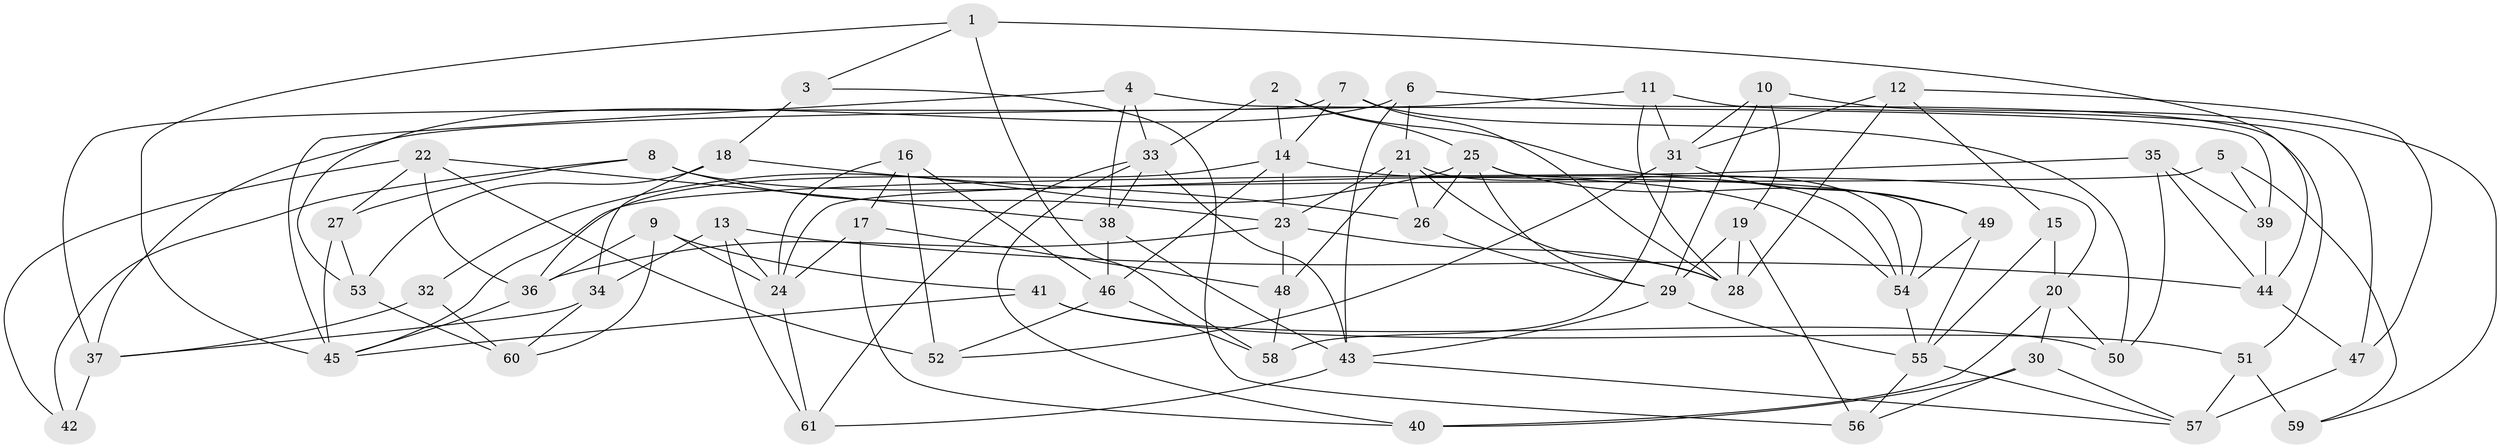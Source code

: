 // original degree distribution, {4: 1.0}
// Generated by graph-tools (version 1.1) at 2025/38/03/04/25 23:38:07]
// undirected, 61 vertices, 136 edges
graph export_dot {
  node [color=gray90,style=filled];
  1;
  2;
  3;
  4;
  5;
  6;
  7;
  8;
  9;
  10;
  11;
  12;
  13;
  14;
  15;
  16;
  17;
  18;
  19;
  20;
  21;
  22;
  23;
  24;
  25;
  26;
  27;
  28;
  29;
  30;
  31;
  32;
  33;
  34;
  35;
  36;
  37;
  38;
  39;
  40;
  41;
  42;
  43;
  44;
  45;
  46;
  47;
  48;
  49;
  50;
  51;
  52;
  53;
  54;
  55;
  56;
  57;
  58;
  59;
  60;
  61;
  1 -- 3 [weight=1.0];
  1 -- 44 [weight=1.0];
  1 -- 45 [weight=1.0];
  1 -- 58 [weight=1.0];
  2 -- 14 [weight=1.0];
  2 -- 20 [weight=1.0];
  2 -- 25 [weight=1.0];
  2 -- 33 [weight=1.0];
  3 -- 18 [weight=2.0];
  3 -- 56 [weight=1.0];
  4 -- 33 [weight=1.0];
  4 -- 38 [weight=1.0];
  4 -- 39 [weight=1.0];
  4 -- 45 [weight=1.0];
  5 -- 24 [weight=1.0];
  5 -- 39 [weight=2.0];
  5 -- 59 [weight=1.0];
  6 -- 21 [weight=1.0];
  6 -- 43 [weight=1.0];
  6 -- 51 [weight=1.0];
  6 -- 53 [weight=1.0];
  7 -- 14 [weight=1.0];
  7 -- 28 [weight=1.0];
  7 -- 37 [weight=1.0];
  7 -- 50 [weight=1.0];
  8 -- 23 [weight=1.0];
  8 -- 27 [weight=1.0];
  8 -- 42 [weight=1.0];
  8 -- 54 [weight=1.0];
  9 -- 24 [weight=1.0];
  9 -- 36 [weight=1.0];
  9 -- 41 [weight=1.0];
  9 -- 60 [weight=1.0];
  10 -- 19 [weight=1.0];
  10 -- 29 [weight=1.0];
  10 -- 31 [weight=1.0];
  10 -- 59 [weight=1.0];
  11 -- 28 [weight=1.0];
  11 -- 31 [weight=1.0];
  11 -- 37 [weight=1.0];
  11 -- 47 [weight=1.0];
  12 -- 15 [weight=1.0];
  12 -- 28 [weight=1.0];
  12 -- 31 [weight=1.0];
  12 -- 47 [weight=1.0];
  13 -- 24 [weight=1.0];
  13 -- 34 [weight=1.0];
  13 -- 44 [weight=1.0];
  13 -- 61 [weight=1.0];
  14 -- 23 [weight=1.0];
  14 -- 36 [weight=1.0];
  14 -- 46 [weight=1.0];
  14 -- 54 [weight=1.0];
  15 -- 20 [weight=2.0];
  15 -- 55 [weight=1.0];
  16 -- 17 [weight=1.0];
  16 -- 24 [weight=1.0];
  16 -- 46 [weight=1.0];
  16 -- 52 [weight=1.0];
  17 -- 24 [weight=1.0];
  17 -- 40 [weight=1.0];
  17 -- 48 [weight=1.0];
  18 -- 26 [weight=1.0];
  18 -- 34 [weight=2.0];
  18 -- 53 [weight=1.0];
  19 -- 28 [weight=1.0];
  19 -- 29 [weight=1.0];
  19 -- 56 [weight=1.0];
  20 -- 30 [weight=1.0];
  20 -- 40 [weight=1.0];
  20 -- 50 [weight=1.0];
  21 -- 23 [weight=1.0];
  21 -- 26 [weight=1.0];
  21 -- 28 [weight=1.0];
  21 -- 48 [weight=1.0];
  21 -- 54 [weight=1.0];
  22 -- 27 [weight=1.0];
  22 -- 36 [weight=2.0];
  22 -- 38 [weight=1.0];
  22 -- 42 [weight=1.0];
  22 -- 52 [weight=1.0];
  23 -- 28 [weight=1.0];
  23 -- 36 [weight=1.0];
  23 -- 48 [weight=1.0];
  24 -- 61 [weight=1.0];
  25 -- 26 [weight=1.0];
  25 -- 29 [weight=1.0];
  25 -- 32 [weight=1.0];
  25 -- 49 [weight=1.0];
  25 -- 54 [weight=1.0];
  26 -- 29 [weight=1.0];
  27 -- 45 [weight=1.0];
  27 -- 53 [weight=1.0];
  29 -- 43 [weight=1.0];
  29 -- 55 [weight=1.0];
  30 -- 40 [weight=1.0];
  30 -- 56 [weight=1.0];
  30 -- 57 [weight=1.0];
  31 -- 49 [weight=1.0];
  31 -- 52 [weight=1.0];
  31 -- 58 [weight=1.0];
  32 -- 37 [weight=1.0];
  32 -- 60 [weight=2.0];
  33 -- 38 [weight=1.0];
  33 -- 40 [weight=1.0];
  33 -- 43 [weight=1.0];
  33 -- 61 [weight=1.0];
  34 -- 37 [weight=1.0];
  34 -- 60 [weight=2.0];
  35 -- 39 [weight=1.0];
  35 -- 44 [weight=1.0];
  35 -- 45 [weight=1.0];
  35 -- 50 [weight=1.0];
  36 -- 45 [weight=1.0];
  37 -- 42 [weight=2.0];
  38 -- 43 [weight=1.0];
  38 -- 46 [weight=2.0];
  39 -- 44 [weight=2.0];
  41 -- 45 [weight=1.0];
  41 -- 50 [weight=1.0];
  41 -- 51 [weight=1.0];
  43 -- 57 [weight=1.0];
  43 -- 61 [weight=1.0];
  44 -- 47 [weight=1.0];
  46 -- 52 [weight=1.0];
  46 -- 58 [weight=1.0];
  47 -- 57 [weight=1.0];
  48 -- 58 [weight=1.0];
  49 -- 54 [weight=1.0];
  49 -- 55 [weight=1.0];
  51 -- 57 [weight=2.0];
  51 -- 59 [weight=2.0];
  53 -- 60 [weight=1.0];
  54 -- 55 [weight=1.0];
  55 -- 56 [weight=1.0];
  55 -- 57 [weight=1.0];
}
